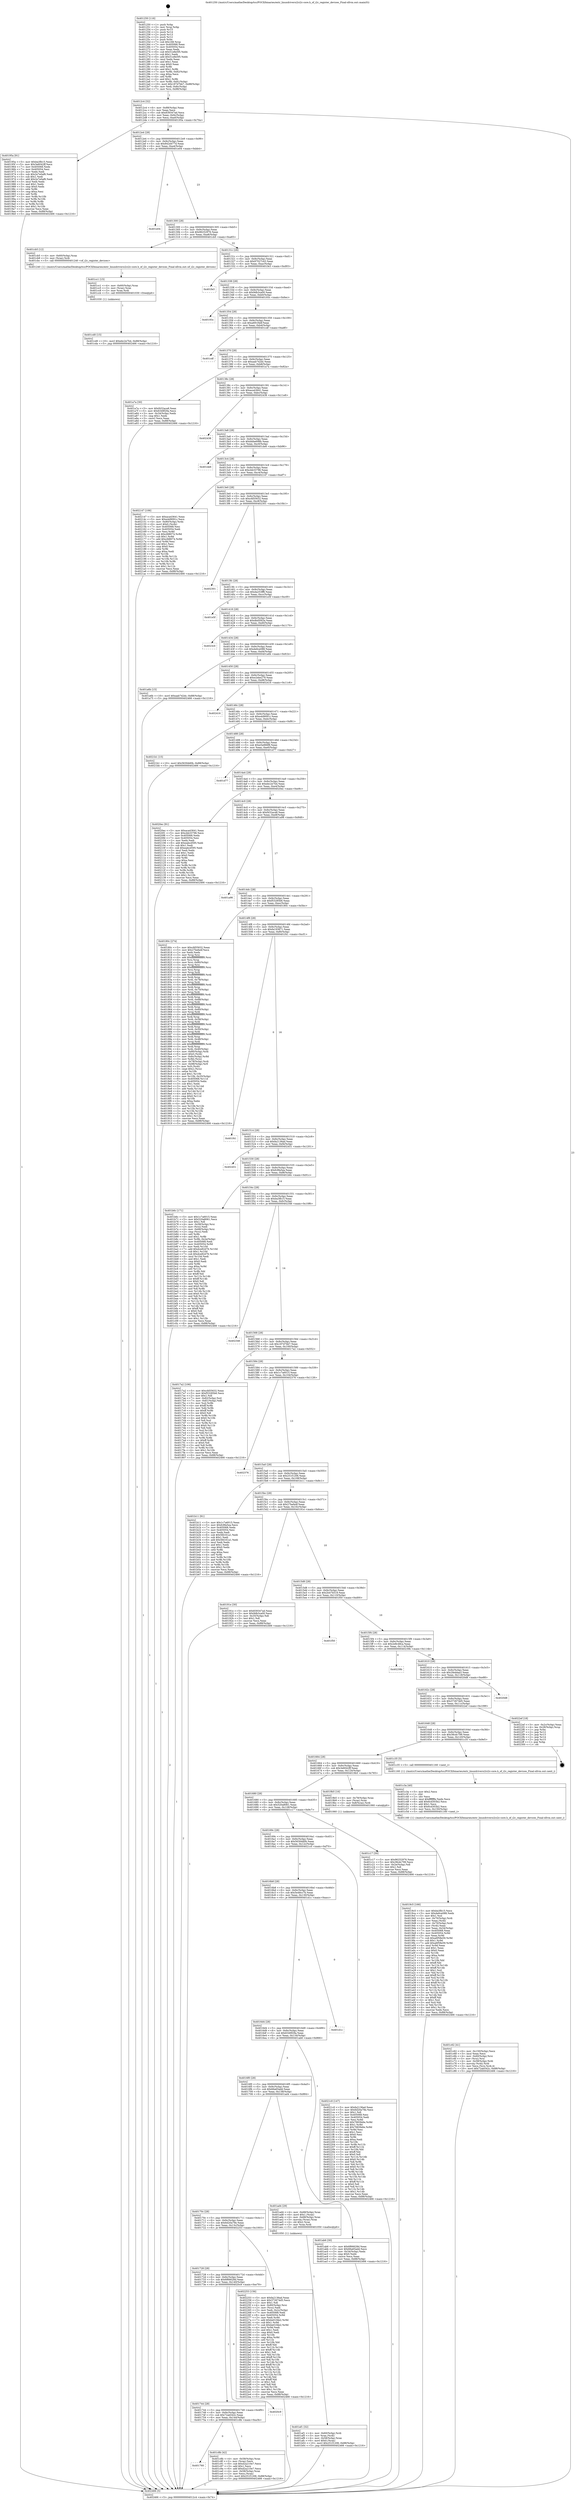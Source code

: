 digraph "0x401250" {
  label = "0x401250 (/mnt/c/Users/mathe/Desktop/tcc/POCII/binaries/extr_linuxdriversi2ci2c-core.h_of_i2c_register_devices_Final-ollvm.out::main(0))"
  labelloc = "t"
  node[shape=record]

  Entry [label="",width=0.3,height=0.3,shape=circle,fillcolor=black,style=filled]
  "0x4012c4" [label="{
     0x4012c4 [32]\l
     | [instrs]\l
     &nbsp;&nbsp;0x4012c4 \<+6\>: mov -0x88(%rbp),%eax\l
     &nbsp;&nbsp;0x4012ca \<+2\>: mov %eax,%ecx\l
     &nbsp;&nbsp;0x4012cc \<+6\>: sub $0x839347ad,%ecx\l
     &nbsp;&nbsp;0x4012d2 \<+6\>: mov %eax,-0x9c(%rbp)\l
     &nbsp;&nbsp;0x4012d8 \<+6\>: mov %ecx,-0xa0(%rbp)\l
     &nbsp;&nbsp;0x4012de \<+6\>: je 000000000040195a \<main+0x70a\>\l
  }"]
  "0x40195a" [label="{
     0x40195a [91]\l
     | [instrs]\l
     &nbsp;&nbsp;0x40195a \<+5\>: mov $0xba3fb15,%eax\l
     &nbsp;&nbsp;0x40195f \<+5\>: mov $0x3e6042ff,%ecx\l
     &nbsp;&nbsp;0x401964 \<+7\>: mov 0x405068,%edx\l
     &nbsp;&nbsp;0x40196b \<+7\>: mov 0x405054,%esi\l
     &nbsp;&nbsp;0x401972 \<+2\>: mov %edx,%edi\l
     &nbsp;&nbsp;0x401974 \<+6\>: sub $0x2e7e0af6,%edi\l
     &nbsp;&nbsp;0x40197a \<+3\>: sub $0x1,%edi\l
     &nbsp;&nbsp;0x40197d \<+6\>: add $0x2e7e0af6,%edi\l
     &nbsp;&nbsp;0x401983 \<+3\>: imul %edi,%edx\l
     &nbsp;&nbsp;0x401986 \<+3\>: and $0x1,%edx\l
     &nbsp;&nbsp;0x401989 \<+3\>: cmp $0x0,%edx\l
     &nbsp;&nbsp;0x40198c \<+4\>: sete %r8b\l
     &nbsp;&nbsp;0x401990 \<+3\>: cmp $0xa,%esi\l
     &nbsp;&nbsp;0x401993 \<+4\>: setl %r9b\l
     &nbsp;&nbsp;0x401997 \<+3\>: mov %r8b,%r10b\l
     &nbsp;&nbsp;0x40199a \<+3\>: and %r9b,%r10b\l
     &nbsp;&nbsp;0x40199d \<+3\>: xor %r9b,%r8b\l
     &nbsp;&nbsp;0x4019a0 \<+3\>: or %r8b,%r10b\l
     &nbsp;&nbsp;0x4019a3 \<+4\>: test $0x1,%r10b\l
     &nbsp;&nbsp;0x4019a7 \<+3\>: cmovne %ecx,%eax\l
     &nbsp;&nbsp;0x4019aa \<+6\>: mov %eax,-0x88(%rbp)\l
     &nbsp;&nbsp;0x4019b0 \<+5\>: jmp 0000000000402466 \<main+0x1216\>\l
  }"]
  "0x4012e4" [label="{
     0x4012e4 [28]\l
     | [instrs]\l
     &nbsp;&nbsp;0x4012e4 \<+5\>: jmp 00000000004012e9 \<main+0x99\>\l
     &nbsp;&nbsp;0x4012e9 \<+6\>: mov -0x9c(%rbp),%eax\l
     &nbsp;&nbsp;0x4012ef \<+5\>: sub $0x842d477d,%eax\l
     &nbsp;&nbsp;0x4012f4 \<+6\>: mov %eax,-0xa4(%rbp)\l
     &nbsp;&nbsp;0x4012fa \<+6\>: je 0000000000401e04 \<main+0xbb4\>\l
  }"]
  Exit [label="",width=0.3,height=0.3,shape=circle,fillcolor=black,style=filled,peripheries=2]
  "0x401e04" [label="{
     0x401e04\l
  }", style=dashed]
  "0x401300" [label="{
     0x401300 [28]\l
     | [instrs]\l
     &nbsp;&nbsp;0x401300 \<+5\>: jmp 0000000000401305 \<main+0xb5\>\l
     &nbsp;&nbsp;0x401305 \<+6\>: mov -0x9c(%rbp),%eax\l
     &nbsp;&nbsp;0x40130b \<+5\>: sub $0x96252976,%eax\l
     &nbsp;&nbsp;0x401310 \<+6\>: mov %eax,-0xa8(%rbp)\l
     &nbsp;&nbsp;0x401316 \<+6\>: je 0000000000401cb5 \<main+0xa65\>\l
  }"]
  "0x401cd0" [label="{
     0x401cd0 [15]\l
     | [instrs]\l
     &nbsp;&nbsp;0x401cd0 \<+10\>: movl $0xebc2e7b4,-0x88(%rbp)\l
     &nbsp;&nbsp;0x401cda \<+5\>: jmp 0000000000402466 \<main+0x1216\>\l
  }"]
  "0x401cb5" [label="{
     0x401cb5 [12]\l
     | [instrs]\l
     &nbsp;&nbsp;0x401cb5 \<+4\>: mov -0x60(%rbp),%rax\l
     &nbsp;&nbsp;0x401cb9 \<+3\>: mov (%rax),%rdi\l
     &nbsp;&nbsp;0x401cbc \<+5\>: call 0000000000401240 \<of_i2c_register_devices\>\l
     | [calls]\l
     &nbsp;&nbsp;0x401240 \{1\} (/mnt/c/Users/mathe/Desktop/tcc/POCII/binaries/extr_linuxdriversi2ci2c-core.h_of_i2c_register_devices_Final-ollvm.out::of_i2c_register_devices)\l
  }"]
  "0x40131c" [label="{
     0x40131c [28]\l
     | [instrs]\l
     &nbsp;&nbsp;0x40131c \<+5\>: jmp 0000000000401321 \<main+0xd1\>\l
     &nbsp;&nbsp;0x401321 \<+6\>: mov -0x9c(%rbp),%eax\l
     &nbsp;&nbsp;0x401327 \<+5\>: sub $0x97027c43,%eax\l
     &nbsp;&nbsp;0x40132c \<+6\>: mov %eax,-0xac(%rbp)\l
     &nbsp;&nbsp;0x401332 \<+6\>: je 0000000000401fe3 \<main+0xd93\>\l
  }"]
  "0x401cc1" [label="{
     0x401cc1 [15]\l
     | [instrs]\l
     &nbsp;&nbsp;0x401cc1 \<+4\>: mov -0x60(%rbp),%rax\l
     &nbsp;&nbsp;0x401cc5 \<+3\>: mov (%rax),%rax\l
     &nbsp;&nbsp;0x401cc8 \<+3\>: mov %rax,%rdi\l
     &nbsp;&nbsp;0x401ccb \<+5\>: call 0000000000401030 \<free@plt\>\l
     | [calls]\l
     &nbsp;&nbsp;0x401030 \{1\} (unknown)\l
  }"]
  "0x401fe3" [label="{
     0x401fe3\l
  }", style=dashed]
  "0x401338" [label="{
     0x401338 [28]\l
     | [instrs]\l
     &nbsp;&nbsp;0x401338 \<+5\>: jmp 000000000040133d \<main+0xed\>\l
     &nbsp;&nbsp;0x40133d \<+6\>: mov -0x9c(%rbp),%eax\l
     &nbsp;&nbsp;0x401343 \<+5\>: sub $0x9db3ca00,%eax\l
     &nbsp;&nbsp;0x401348 \<+6\>: mov %eax,-0xb0(%rbp)\l
     &nbsp;&nbsp;0x40134e \<+6\>: je 000000000040193c \<main+0x6ec\>\l
  }"]
  "0x401760" [label="{
     0x401760\l
  }", style=dashed]
  "0x40193c" [label="{
     0x40193c\l
  }", style=dashed]
  "0x401354" [label="{
     0x401354 [28]\l
     | [instrs]\l
     &nbsp;&nbsp;0x401354 \<+5\>: jmp 0000000000401359 \<main+0x109\>\l
     &nbsp;&nbsp;0x401359 \<+6\>: mov -0x9c(%rbp),%eax\l
     &nbsp;&nbsp;0x40135f \<+5\>: sub $0xa691f4df,%eax\l
     &nbsp;&nbsp;0x401364 \<+6\>: mov %eax,-0xb4(%rbp)\l
     &nbsp;&nbsp;0x40136a \<+6\>: je 0000000000401cdf \<main+0xa8f\>\l
  }"]
  "0x401c8b" [label="{
     0x401c8b [42]\l
     | [instrs]\l
     &nbsp;&nbsp;0x401c8b \<+4\>: mov -0x58(%rbp),%rax\l
     &nbsp;&nbsp;0x401c8f \<+2\>: mov (%rax),%ecx\l
     &nbsp;&nbsp;0x401c91 \<+6\>: sub $0xd2a210e7,%ecx\l
     &nbsp;&nbsp;0x401c97 \<+3\>: add $0x1,%ecx\l
     &nbsp;&nbsp;0x401c9a \<+6\>: add $0xd2a210e7,%ecx\l
     &nbsp;&nbsp;0x401ca0 \<+4\>: mov -0x58(%rbp),%rax\l
     &nbsp;&nbsp;0x401ca4 \<+2\>: mov %ecx,(%rax)\l
     &nbsp;&nbsp;0x401ca6 \<+10\>: movl $0x251f1206,-0x88(%rbp)\l
     &nbsp;&nbsp;0x401cb0 \<+5\>: jmp 0000000000402466 \<main+0x1216\>\l
  }"]
  "0x401cdf" [label="{
     0x401cdf\l
  }", style=dashed]
  "0x401370" [label="{
     0x401370 [28]\l
     | [instrs]\l
     &nbsp;&nbsp;0x401370 \<+5\>: jmp 0000000000401375 \<main+0x125\>\l
     &nbsp;&nbsp;0x401375 \<+6\>: mov -0x9c(%rbp),%eax\l
     &nbsp;&nbsp;0x40137b \<+5\>: sub $0xaab742dc,%eax\l
     &nbsp;&nbsp;0x401380 \<+6\>: mov %eax,-0xb8(%rbp)\l
     &nbsp;&nbsp;0x401386 \<+6\>: je 0000000000401a7a \<main+0x82a\>\l
  }"]
  "0x401744" [label="{
     0x401744 [28]\l
     | [instrs]\l
     &nbsp;&nbsp;0x401744 \<+5\>: jmp 0000000000401749 \<main+0x4f9\>\l
     &nbsp;&nbsp;0x401749 \<+6\>: mov -0x9c(%rbp),%eax\l
     &nbsp;&nbsp;0x40174f \<+5\>: sub $0x72ab542c,%eax\l
     &nbsp;&nbsp;0x401754 \<+6\>: mov %eax,-0x144(%rbp)\l
     &nbsp;&nbsp;0x40175a \<+6\>: je 0000000000401c8b \<main+0xa3b\>\l
  }"]
  "0x401a7a" [label="{
     0x401a7a [30]\l
     | [instrs]\l
     &nbsp;&nbsp;0x401a7a \<+5\>: mov $0xf432aca8,%eax\l
     &nbsp;&nbsp;0x401a7f \<+5\>: mov $0x6349f29a,%ecx\l
     &nbsp;&nbsp;0x401a84 \<+3\>: mov -0x34(%rbp),%edx\l
     &nbsp;&nbsp;0x401a87 \<+3\>: cmp $0x1,%edx\l
     &nbsp;&nbsp;0x401a8a \<+3\>: cmovl %ecx,%eax\l
     &nbsp;&nbsp;0x401a8d \<+6\>: mov %eax,-0x88(%rbp)\l
     &nbsp;&nbsp;0x401a93 \<+5\>: jmp 0000000000402466 \<main+0x1216\>\l
  }"]
  "0x40138c" [label="{
     0x40138c [28]\l
     | [instrs]\l
     &nbsp;&nbsp;0x40138c \<+5\>: jmp 0000000000401391 \<main+0x141\>\l
     &nbsp;&nbsp;0x401391 \<+6\>: mov -0x9c(%rbp),%eax\l
     &nbsp;&nbsp;0x401397 \<+5\>: sub $0xaca43641,%eax\l
     &nbsp;&nbsp;0x40139c \<+6\>: mov %eax,-0xbc(%rbp)\l
     &nbsp;&nbsp;0x4013a2 \<+6\>: je 0000000000402438 \<main+0x11e8\>\l
  }"]
  "0x4020c9" [label="{
     0x4020c9\l
  }", style=dashed]
  "0x402438" [label="{
     0x402438\l
  }", style=dashed]
  "0x4013a8" [label="{
     0x4013a8 [28]\l
     | [instrs]\l
     &nbsp;&nbsp;0x4013a8 \<+5\>: jmp 00000000004013ad \<main+0x15d\>\l
     &nbsp;&nbsp;0x4013ad \<+6\>: mov -0x9c(%rbp),%eax\l
     &nbsp;&nbsp;0x4013b3 \<+5\>: sub $0xbbbe698b,%eax\l
     &nbsp;&nbsp;0x4013b8 \<+6\>: mov %eax,-0xc0(%rbp)\l
     &nbsp;&nbsp;0x4013be \<+6\>: je 0000000000401de6 \<main+0xb96\>\l
  }"]
  "0x401728" [label="{
     0x401728 [28]\l
     | [instrs]\l
     &nbsp;&nbsp;0x401728 \<+5\>: jmp 000000000040172d \<main+0x4dd\>\l
     &nbsp;&nbsp;0x40172d \<+6\>: mov -0x9c(%rbp),%eax\l
     &nbsp;&nbsp;0x401733 \<+5\>: sub $0x6f66628d,%eax\l
     &nbsp;&nbsp;0x401738 \<+6\>: mov %eax,-0x140(%rbp)\l
     &nbsp;&nbsp;0x40173e \<+6\>: je 00000000004020c9 \<main+0xe79\>\l
  }"]
  "0x401de6" [label="{
     0x401de6\l
  }", style=dashed]
  "0x4013c4" [label="{
     0x4013c4 [28]\l
     | [instrs]\l
     &nbsp;&nbsp;0x4013c4 \<+5\>: jmp 00000000004013c9 \<main+0x179\>\l
     &nbsp;&nbsp;0x4013c9 \<+6\>: mov -0x9c(%rbp),%eax\l
     &nbsp;&nbsp;0x4013cf \<+5\>: sub $0xcbb33796,%eax\l
     &nbsp;&nbsp;0x4013d4 \<+6\>: mov %eax,-0xc4(%rbp)\l
     &nbsp;&nbsp;0x4013da \<+6\>: je 0000000000402147 \<main+0xef7\>\l
  }"]
  "0x402253" [label="{
     0x402253 [156]\l
     | [instrs]\l
     &nbsp;&nbsp;0x402253 \<+5\>: mov $0xfa2136ad,%eax\l
     &nbsp;&nbsp;0x402258 \<+5\>: mov $0x372674d5,%ecx\l
     &nbsp;&nbsp;0x40225d \<+2\>: mov $0x1,%dl\l
     &nbsp;&nbsp;0x40225f \<+4\>: mov -0x80(%rbp),%rsi\l
     &nbsp;&nbsp;0x402263 \<+2\>: mov (%rsi),%edi\l
     &nbsp;&nbsp;0x402265 \<+3\>: mov %edi,-0x2c(%rbp)\l
     &nbsp;&nbsp;0x402268 \<+7\>: mov 0x405068,%edi\l
     &nbsp;&nbsp;0x40226f \<+8\>: mov 0x405054,%r8d\l
     &nbsp;&nbsp;0x402277 \<+3\>: mov %edi,%r9d\l
     &nbsp;&nbsp;0x40227a \<+7\>: add $0xbe01fde2,%r9d\l
     &nbsp;&nbsp;0x402281 \<+4\>: sub $0x1,%r9d\l
     &nbsp;&nbsp;0x402285 \<+7\>: sub $0xbe01fde2,%r9d\l
     &nbsp;&nbsp;0x40228c \<+4\>: imul %r9d,%edi\l
     &nbsp;&nbsp;0x402290 \<+3\>: and $0x1,%edi\l
     &nbsp;&nbsp;0x402293 \<+3\>: cmp $0x0,%edi\l
     &nbsp;&nbsp;0x402296 \<+4\>: sete %r10b\l
     &nbsp;&nbsp;0x40229a \<+4\>: cmp $0xa,%r8d\l
     &nbsp;&nbsp;0x40229e \<+4\>: setl %r11b\l
     &nbsp;&nbsp;0x4022a2 \<+3\>: mov %r10b,%bl\l
     &nbsp;&nbsp;0x4022a5 \<+3\>: xor $0xff,%bl\l
     &nbsp;&nbsp;0x4022a8 \<+3\>: mov %r11b,%r14b\l
     &nbsp;&nbsp;0x4022ab \<+4\>: xor $0xff,%r14b\l
     &nbsp;&nbsp;0x4022af \<+3\>: xor $0x1,%dl\l
     &nbsp;&nbsp;0x4022b2 \<+3\>: mov %bl,%r15b\l
     &nbsp;&nbsp;0x4022b5 \<+4\>: and $0xff,%r15b\l
     &nbsp;&nbsp;0x4022b9 \<+3\>: and %dl,%r10b\l
     &nbsp;&nbsp;0x4022bc \<+3\>: mov %r14b,%r12b\l
     &nbsp;&nbsp;0x4022bf \<+4\>: and $0xff,%r12b\l
     &nbsp;&nbsp;0x4022c3 \<+3\>: and %dl,%r11b\l
     &nbsp;&nbsp;0x4022c6 \<+3\>: or %r10b,%r15b\l
     &nbsp;&nbsp;0x4022c9 \<+3\>: or %r11b,%r12b\l
     &nbsp;&nbsp;0x4022cc \<+3\>: xor %r12b,%r15b\l
     &nbsp;&nbsp;0x4022cf \<+3\>: or %r14b,%bl\l
     &nbsp;&nbsp;0x4022d2 \<+3\>: xor $0xff,%bl\l
     &nbsp;&nbsp;0x4022d5 \<+3\>: or $0x1,%dl\l
     &nbsp;&nbsp;0x4022d8 \<+2\>: and %dl,%bl\l
     &nbsp;&nbsp;0x4022da \<+3\>: or %bl,%r15b\l
     &nbsp;&nbsp;0x4022dd \<+4\>: test $0x1,%r15b\l
     &nbsp;&nbsp;0x4022e1 \<+3\>: cmovne %ecx,%eax\l
     &nbsp;&nbsp;0x4022e4 \<+6\>: mov %eax,-0x88(%rbp)\l
     &nbsp;&nbsp;0x4022ea \<+5\>: jmp 0000000000402466 \<main+0x1216\>\l
  }"]
  "0x402147" [label="{
     0x402147 [106]\l
     | [instrs]\l
     &nbsp;&nbsp;0x402147 \<+5\>: mov $0xaca43641,%eax\l
     &nbsp;&nbsp;0x40214c \<+5\>: mov $0xe4d9091c,%ecx\l
     &nbsp;&nbsp;0x402151 \<+4\>: mov -0x80(%rbp),%rdx\l
     &nbsp;&nbsp;0x402155 \<+6\>: movl $0x0,(%rdx)\l
     &nbsp;&nbsp;0x40215b \<+7\>: mov 0x405068,%esi\l
     &nbsp;&nbsp;0x402162 \<+7\>: mov 0x405054,%edi\l
     &nbsp;&nbsp;0x402169 \<+3\>: mov %esi,%r8d\l
     &nbsp;&nbsp;0x40216c \<+7\>: sub $0xcfd8074,%r8d\l
     &nbsp;&nbsp;0x402173 \<+4\>: sub $0x1,%r8d\l
     &nbsp;&nbsp;0x402177 \<+7\>: add $0xcfd8074,%r8d\l
     &nbsp;&nbsp;0x40217e \<+4\>: imul %r8d,%esi\l
     &nbsp;&nbsp;0x402182 \<+3\>: and $0x1,%esi\l
     &nbsp;&nbsp;0x402185 \<+3\>: cmp $0x0,%esi\l
     &nbsp;&nbsp;0x402188 \<+4\>: sete %r9b\l
     &nbsp;&nbsp;0x40218c \<+3\>: cmp $0xa,%edi\l
     &nbsp;&nbsp;0x40218f \<+4\>: setl %r10b\l
     &nbsp;&nbsp;0x402193 \<+3\>: mov %r9b,%r11b\l
     &nbsp;&nbsp;0x402196 \<+3\>: and %r10b,%r11b\l
     &nbsp;&nbsp;0x402199 \<+3\>: xor %r10b,%r9b\l
     &nbsp;&nbsp;0x40219c \<+3\>: or %r9b,%r11b\l
     &nbsp;&nbsp;0x40219f \<+4\>: test $0x1,%r11b\l
     &nbsp;&nbsp;0x4021a3 \<+3\>: cmovne %ecx,%eax\l
     &nbsp;&nbsp;0x4021a6 \<+6\>: mov %eax,-0x88(%rbp)\l
     &nbsp;&nbsp;0x4021ac \<+5\>: jmp 0000000000402466 \<main+0x1216\>\l
  }"]
  "0x4013e0" [label="{
     0x4013e0 [28]\l
     | [instrs]\l
     &nbsp;&nbsp;0x4013e0 \<+5\>: jmp 00000000004013e5 \<main+0x195\>\l
     &nbsp;&nbsp;0x4013e5 \<+6\>: mov -0x9c(%rbp),%eax\l
     &nbsp;&nbsp;0x4013eb \<+5\>: sub $0xcfd55632,%eax\l
     &nbsp;&nbsp;0x4013f0 \<+6\>: mov %eax,-0xc8(%rbp)\l
     &nbsp;&nbsp;0x4013f6 \<+6\>: je 0000000000402301 \<main+0x10b1\>\l
  }"]
  "0x401c62" [label="{
     0x401c62 [41]\l
     | [instrs]\l
     &nbsp;&nbsp;0x401c62 \<+6\>: mov -0x150(%rbp),%ecx\l
     &nbsp;&nbsp;0x401c68 \<+3\>: imul %eax,%ecx\l
     &nbsp;&nbsp;0x401c6b \<+4\>: mov -0x60(%rbp),%rsi\l
     &nbsp;&nbsp;0x401c6f \<+3\>: mov (%rsi),%rsi\l
     &nbsp;&nbsp;0x401c72 \<+4\>: mov -0x58(%rbp),%rdi\l
     &nbsp;&nbsp;0x401c76 \<+3\>: movslq (%rdi),%rdi\l
     &nbsp;&nbsp;0x401c79 \<+3\>: mov %ecx,(%rsi,%rdi,4)\l
     &nbsp;&nbsp;0x401c7c \<+10\>: movl $0x72ab542c,-0x88(%rbp)\l
     &nbsp;&nbsp;0x401c86 \<+5\>: jmp 0000000000402466 \<main+0x1216\>\l
  }"]
  "0x402301" [label="{
     0x402301\l
  }", style=dashed]
  "0x4013fc" [label="{
     0x4013fc [28]\l
     | [instrs]\l
     &nbsp;&nbsp;0x4013fc \<+5\>: jmp 0000000000401401 \<main+0x1b1\>\l
     &nbsp;&nbsp;0x401401 \<+6\>: mov -0x9c(%rbp),%eax\l
     &nbsp;&nbsp;0x401407 \<+5\>: sub $0xda253ff6,%eax\l
     &nbsp;&nbsp;0x40140c \<+6\>: mov %eax,-0xcc(%rbp)\l
     &nbsp;&nbsp;0x401412 \<+6\>: je 0000000000401e5f \<main+0xc0f\>\l
  }"]
  "0x401c3a" [label="{
     0x401c3a [40]\l
     | [instrs]\l
     &nbsp;&nbsp;0x401c3a \<+5\>: mov $0x2,%ecx\l
     &nbsp;&nbsp;0x401c3f \<+1\>: cltd\l
     &nbsp;&nbsp;0x401c40 \<+2\>: idiv %ecx\l
     &nbsp;&nbsp;0x401c42 \<+6\>: imul $0xfffffffe,%edx,%ecx\l
     &nbsp;&nbsp;0x401c48 \<+6\>: add $0x6cd303b2,%ecx\l
     &nbsp;&nbsp;0x401c4e \<+3\>: add $0x1,%ecx\l
     &nbsp;&nbsp;0x401c51 \<+6\>: sub $0x6cd303b2,%ecx\l
     &nbsp;&nbsp;0x401c57 \<+6\>: mov %ecx,-0x150(%rbp)\l
     &nbsp;&nbsp;0x401c5d \<+5\>: call 0000000000401160 \<next_i\>\l
     | [calls]\l
     &nbsp;&nbsp;0x401160 \{1\} (/mnt/c/Users/mathe/Desktop/tcc/POCII/binaries/extr_linuxdriversi2ci2c-core.h_of_i2c_register_devices_Final-ollvm.out::next_i)\l
  }"]
  "0x401e5f" [label="{
     0x401e5f\l
  }", style=dashed]
  "0x401418" [label="{
     0x401418 [28]\l
     | [instrs]\l
     &nbsp;&nbsp;0x401418 \<+5\>: jmp 000000000040141d \<main+0x1cd\>\l
     &nbsp;&nbsp;0x40141d \<+6\>: mov -0x9c(%rbp),%eax\l
     &nbsp;&nbsp;0x401423 \<+5\>: sub $0xdbd5f43a,%eax\l
     &nbsp;&nbsp;0x401428 \<+6\>: mov %eax,-0xd0(%rbp)\l
     &nbsp;&nbsp;0x40142e \<+6\>: je 00000000004023c0 \<main+0x1170\>\l
  }"]
  "0x401af1" [label="{
     0x401af1 [32]\l
     | [instrs]\l
     &nbsp;&nbsp;0x401af1 \<+4\>: mov -0x60(%rbp),%rdi\l
     &nbsp;&nbsp;0x401af5 \<+3\>: mov %rax,(%rdi)\l
     &nbsp;&nbsp;0x401af8 \<+4\>: mov -0x58(%rbp),%rax\l
     &nbsp;&nbsp;0x401afc \<+6\>: movl $0x0,(%rax)\l
     &nbsp;&nbsp;0x401b02 \<+10\>: movl $0x251f1206,-0x88(%rbp)\l
     &nbsp;&nbsp;0x401b0c \<+5\>: jmp 0000000000402466 \<main+0x1216\>\l
  }"]
  "0x4023c0" [label="{
     0x4023c0\l
  }", style=dashed]
  "0x401434" [label="{
     0x401434 [28]\l
     | [instrs]\l
     &nbsp;&nbsp;0x401434 \<+5\>: jmp 0000000000401439 \<main+0x1e9\>\l
     &nbsp;&nbsp;0x401439 \<+6\>: mov -0x9c(%rbp),%eax\l
     &nbsp;&nbsp;0x40143f \<+5\>: sub $0xde6ce088,%eax\l
     &nbsp;&nbsp;0x401444 \<+6\>: mov %eax,-0xd4(%rbp)\l
     &nbsp;&nbsp;0x40144a \<+6\>: je 0000000000401a6b \<main+0x81b\>\l
  }"]
  "0x40170c" [label="{
     0x40170c [28]\l
     | [instrs]\l
     &nbsp;&nbsp;0x40170c \<+5\>: jmp 0000000000401711 \<main+0x4c1\>\l
     &nbsp;&nbsp;0x401711 \<+6\>: mov -0x9c(%rbp),%eax\l
     &nbsp;&nbsp;0x401717 \<+5\>: sub $0x6d20a79e,%eax\l
     &nbsp;&nbsp;0x40171c \<+6\>: mov %eax,-0x13c(%rbp)\l
     &nbsp;&nbsp;0x401722 \<+6\>: je 0000000000402253 \<main+0x1003\>\l
  }"]
  "0x401a6b" [label="{
     0x401a6b [15]\l
     | [instrs]\l
     &nbsp;&nbsp;0x401a6b \<+10\>: movl $0xaab742dc,-0x88(%rbp)\l
     &nbsp;&nbsp;0x401a75 \<+5\>: jmp 0000000000402466 \<main+0x1216\>\l
  }"]
  "0x401450" [label="{
     0x401450 [28]\l
     | [instrs]\l
     &nbsp;&nbsp;0x401450 \<+5\>: jmp 0000000000401455 \<main+0x205\>\l
     &nbsp;&nbsp;0x401455 \<+6\>: mov -0x9c(%rbp),%eax\l
     &nbsp;&nbsp;0x40145b \<+5\>: sub $0xe2ebe279,%eax\l
     &nbsp;&nbsp;0x401460 \<+6\>: mov %eax,-0xd8(%rbp)\l
     &nbsp;&nbsp;0x401466 \<+6\>: je 0000000000402416 \<main+0x11c6\>\l
  }"]
  "0x401ad4" [label="{
     0x401ad4 [29]\l
     | [instrs]\l
     &nbsp;&nbsp;0x401ad4 \<+4\>: mov -0x68(%rbp),%rax\l
     &nbsp;&nbsp;0x401ad8 \<+6\>: movl $0x1,(%rax)\l
     &nbsp;&nbsp;0x401ade \<+4\>: mov -0x68(%rbp),%rax\l
     &nbsp;&nbsp;0x401ae2 \<+3\>: movslq (%rax),%rax\l
     &nbsp;&nbsp;0x401ae5 \<+4\>: shl $0x2,%rax\l
     &nbsp;&nbsp;0x401ae9 \<+3\>: mov %rax,%rdi\l
     &nbsp;&nbsp;0x401aec \<+5\>: call 0000000000401050 \<malloc@plt\>\l
     | [calls]\l
     &nbsp;&nbsp;0x401050 \{1\} (unknown)\l
  }"]
  "0x402416" [label="{
     0x402416\l
  }", style=dashed]
  "0x40146c" [label="{
     0x40146c [28]\l
     | [instrs]\l
     &nbsp;&nbsp;0x40146c \<+5\>: jmp 0000000000401471 \<main+0x221\>\l
     &nbsp;&nbsp;0x401471 \<+6\>: mov -0x9c(%rbp),%eax\l
     &nbsp;&nbsp;0x401477 \<+5\>: sub $0xe4d9091c,%eax\l
     &nbsp;&nbsp;0x40147c \<+6\>: mov %eax,-0xdc(%rbp)\l
     &nbsp;&nbsp;0x401482 \<+6\>: je 00000000004021b1 \<main+0xf61\>\l
  }"]
  "0x4016f0" [label="{
     0x4016f0 [28]\l
     | [instrs]\l
     &nbsp;&nbsp;0x4016f0 \<+5\>: jmp 00000000004016f5 \<main+0x4a5\>\l
     &nbsp;&nbsp;0x4016f5 \<+6\>: mov -0x9c(%rbp),%eax\l
     &nbsp;&nbsp;0x4016fb \<+5\>: sub $0x66a65add,%eax\l
     &nbsp;&nbsp;0x401700 \<+6\>: mov %eax,-0x138(%rbp)\l
     &nbsp;&nbsp;0x401706 \<+6\>: je 0000000000401ad4 \<main+0x884\>\l
  }"]
  "0x4021b1" [label="{
     0x4021b1 [15]\l
     | [instrs]\l
     &nbsp;&nbsp;0x4021b1 \<+10\>: movl $0x5630dd0b,-0x88(%rbp)\l
     &nbsp;&nbsp;0x4021bb \<+5\>: jmp 0000000000402466 \<main+0x1216\>\l
  }"]
  "0x401488" [label="{
     0x401488 [28]\l
     | [instrs]\l
     &nbsp;&nbsp;0x401488 \<+5\>: jmp 000000000040148d \<main+0x23d\>\l
     &nbsp;&nbsp;0x40148d \<+6\>: mov -0x9c(%rbp),%eax\l
     &nbsp;&nbsp;0x401493 \<+5\>: sub $0xe5a966f8,%eax\l
     &nbsp;&nbsp;0x401498 \<+6\>: mov %eax,-0xe0(%rbp)\l
     &nbsp;&nbsp;0x40149e \<+6\>: je 0000000000401d77 \<main+0xb27\>\l
  }"]
  "0x401ab6" [label="{
     0x401ab6 [30]\l
     | [instrs]\l
     &nbsp;&nbsp;0x401ab6 \<+5\>: mov $0x6f66628d,%eax\l
     &nbsp;&nbsp;0x401abb \<+5\>: mov $0x66a65add,%ecx\l
     &nbsp;&nbsp;0x401ac0 \<+3\>: mov -0x34(%rbp),%edx\l
     &nbsp;&nbsp;0x401ac3 \<+3\>: cmp $0x0,%edx\l
     &nbsp;&nbsp;0x401ac6 \<+3\>: cmove %ecx,%eax\l
     &nbsp;&nbsp;0x401ac9 \<+6\>: mov %eax,-0x88(%rbp)\l
     &nbsp;&nbsp;0x401acf \<+5\>: jmp 0000000000402466 \<main+0x1216\>\l
  }"]
  "0x401d77" [label="{
     0x401d77\l
  }", style=dashed]
  "0x4014a4" [label="{
     0x4014a4 [28]\l
     | [instrs]\l
     &nbsp;&nbsp;0x4014a4 \<+5\>: jmp 00000000004014a9 \<main+0x259\>\l
     &nbsp;&nbsp;0x4014a9 \<+6\>: mov -0x9c(%rbp),%eax\l
     &nbsp;&nbsp;0x4014af \<+5\>: sub $0xebc2e7b4,%eax\l
     &nbsp;&nbsp;0x4014b4 \<+6\>: mov %eax,-0xe4(%rbp)\l
     &nbsp;&nbsp;0x4014ba \<+6\>: je 00000000004020ec \<main+0xe9c\>\l
  }"]
  "0x4016d4" [label="{
     0x4016d4 [28]\l
     | [instrs]\l
     &nbsp;&nbsp;0x4016d4 \<+5\>: jmp 00000000004016d9 \<main+0x489\>\l
     &nbsp;&nbsp;0x4016d9 \<+6\>: mov -0x9c(%rbp),%eax\l
     &nbsp;&nbsp;0x4016df \<+5\>: sub $0x6349f29a,%eax\l
     &nbsp;&nbsp;0x4016e4 \<+6\>: mov %eax,-0x134(%rbp)\l
     &nbsp;&nbsp;0x4016ea \<+6\>: je 0000000000401ab6 \<main+0x866\>\l
  }"]
  "0x4020ec" [label="{
     0x4020ec [91]\l
     | [instrs]\l
     &nbsp;&nbsp;0x4020ec \<+5\>: mov $0xaca43641,%eax\l
     &nbsp;&nbsp;0x4020f1 \<+5\>: mov $0xcbb33796,%ecx\l
     &nbsp;&nbsp;0x4020f6 \<+7\>: mov 0x405068,%edx\l
     &nbsp;&nbsp;0x4020fd \<+7\>: mov 0x405054,%esi\l
     &nbsp;&nbsp;0x402104 \<+2\>: mov %edx,%edi\l
     &nbsp;&nbsp;0x402106 \<+6\>: add $0xeabcd595,%edi\l
     &nbsp;&nbsp;0x40210c \<+3\>: sub $0x1,%edi\l
     &nbsp;&nbsp;0x40210f \<+6\>: sub $0xeabcd595,%edi\l
     &nbsp;&nbsp;0x402115 \<+3\>: imul %edi,%edx\l
     &nbsp;&nbsp;0x402118 \<+3\>: and $0x1,%edx\l
     &nbsp;&nbsp;0x40211b \<+3\>: cmp $0x0,%edx\l
     &nbsp;&nbsp;0x40211e \<+4\>: sete %r8b\l
     &nbsp;&nbsp;0x402122 \<+3\>: cmp $0xa,%esi\l
     &nbsp;&nbsp;0x402125 \<+4\>: setl %r9b\l
     &nbsp;&nbsp;0x402129 \<+3\>: mov %r8b,%r10b\l
     &nbsp;&nbsp;0x40212c \<+3\>: and %r9b,%r10b\l
     &nbsp;&nbsp;0x40212f \<+3\>: xor %r9b,%r8b\l
     &nbsp;&nbsp;0x402132 \<+3\>: or %r8b,%r10b\l
     &nbsp;&nbsp;0x402135 \<+4\>: test $0x1,%r10b\l
     &nbsp;&nbsp;0x402139 \<+3\>: cmovne %ecx,%eax\l
     &nbsp;&nbsp;0x40213c \<+6\>: mov %eax,-0x88(%rbp)\l
     &nbsp;&nbsp;0x402142 \<+5\>: jmp 0000000000402466 \<main+0x1216\>\l
  }"]
  "0x4014c0" [label="{
     0x4014c0 [28]\l
     | [instrs]\l
     &nbsp;&nbsp;0x4014c0 \<+5\>: jmp 00000000004014c5 \<main+0x275\>\l
     &nbsp;&nbsp;0x4014c5 \<+6\>: mov -0x9c(%rbp),%eax\l
     &nbsp;&nbsp;0x4014cb \<+5\>: sub $0xf432aca8,%eax\l
     &nbsp;&nbsp;0x4014d0 \<+6\>: mov %eax,-0xe8(%rbp)\l
     &nbsp;&nbsp;0x4014d6 \<+6\>: je 0000000000401a98 \<main+0x848\>\l
  }"]
  "0x401d1c" [label="{
     0x401d1c\l
  }", style=dashed]
  "0x401a98" [label="{
     0x401a98\l
  }", style=dashed]
  "0x4014dc" [label="{
     0x4014dc [28]\l
     | [instrs]\l
     &nbsp;&nbsp;0x4014dc \<+5\>: jmp 00000000004014e1 \<main+0x291\>\l
     &nbsp;&nbsp;0x4014e1 \<+6\>: mov -0x9c(%rbp),%eax\l
     &nbsp;&nbsp;0x4014e7 \<+5\>: sub $0xf53285b6,%eax\l
     &nbsp;&nbsp;0x4014ec \<+6\>: mov %eax,-0xec(%rbp)\l
     &nbsp;&nbsp;0x4014f2 \<+6\>: je 000000000040180c \<main+0x5bc\>\l
  }"]
  "0x4016b8" [label="{
     0x4016b8 [28]\l
     | [instrs]\l
     &nbsp;&nbsp;0x4016b8 \<+5\>: jmp 00000000004016bd \<main+0x46d\>\l
     &nbsp;&nbsp;0x4016bd \<+6\>: mov -0x9c(%rbp),%eax\l
     &nbsp;&nbsp;0x4016c3 \<+5\>: sub $0x5e48cc7b,%eax\l
     &nbsp;&nbsp;0x4016c8 \<+6\>: mov %eax,-0x130(%rbp)\l
     &nbsp;&nbsp;0x4016ce \<+6\>: je 0000000000401d1c \<main+0xacc\>\l
  }"]
  "0x40180c" [label="{
     0x40180c [274]\l
     | [instrs]\l
     &nbsp;&nbsp;0x40180c \<+5\>: mov $0xcfd55632,%eax\l
     &nbsp;&nbsp;0x401811 \<+5\>: mov $0x27befa4f,%ecx\l
     &nbsp;&nbsp;0x401816 \<+2\>: xor %edx,%edx\l
     &nbsp;&nbsp;0x401818 \<+3\>: mov %rsp,%rsi\l
     &nbsp;&nbsp;0x40181b \<+4\>: add $0xfffffffffffffff0,%rsi\l
     &nbsp;&nbsp;0x40181f \<+3\>: mov %rsi,%rsp\l
     &nbsp;&nbsp;0x401822 \<+4\>: mov %rsi,-0x80(%rbp)\l
     &nbsp;&nbsp;0x401826 \<+3\>: mov %rsp,%rsi\l
     &nbsp;&nbsp;0x401829 \<+4\>: add $0xfffffffffffffff0,%rsi\l
     &nbsp;&nbsp;0x40182d \<+3\>: mov %rsi,%rsp\l
     &nbsp;&nbsp;0x401830 \<+3\>: mov %rsp,%rdi\l
     &nbsp;&nbsp;0x401833 \<+4\>: add $0xfffffffffffffff0,%rdi\l
     &nbsp;&nbsp;0x401837 \<+3\>: mov %rdi,%rsp\l
     &nbsp;&nbsp;0x40183a \<+4\>: mov %rdi,-0x78(%rbp)\l
     &nbsp;&nbsp;0x40183e \<+3\>: mov %rsp,%rdi\l
     &nbsp;&nbsp;0x401841 \<+4\>: add $0xfffffffffffffff0,%rdi\l
     &nbsp;&nbsp;0x401845 \<+3\>: mov %rdi,%rsp\l
     &nbsp;&nbsp;0x401848 \<+4\>: mov %rdi,-0x70(%rbp)\l
     &nbsp;&nbsp;0x40184c \<+3\>: mov %rsp,%rdi\l
     &nbsp;&nbsp;0x40184f \<+4\>: add $0xfffffffffffffff0,%rdi\l
     &nbsp;&nbsp;0x401853 \<+3\>: mov %rdi,%rsp\l
     &nbsp;&nbsp;0x401856 \<+4\>: mov %rdi,-0x68(%rbp)\l
     &nbsp;&nbsp;0x40185a \<+3\>: mov %rsp,%rdi\l
     &nbsp;&nbsp;0x40185d \<+4\>: add $0xfffffffffffffff0,%rdi\l
     &nbsp;&nbsp;0x401861 \<+3\>: mov %rdi,%rsp\l
     &nbsp;&nbsp;0x401864 \<+4\>: mov %rdi,-0x60(%rbp)\l
     &nbsp;&nbsp;0x401868 \<+3\>: mov %rsp,%rdi\l
     &nbsp;&nbsp;0x40186b \<+4\>: add $0xfffffffffffffff0,%rdi\l
     &nbsp;&nbsp;0x40186f \<+3\>: mov %rdi,%rsp\l
     &nbsp;&nbsp;0x401872 \<+4\>: mov %rdi,-0x58(%rbp)\l
     &nbsp;&nbsp;0x401876 \<+3\>: mov %rsp,%rdi\l
     &nbsp;&nbsp;0x401879 \<+4\>: add $0xfffffffffffffff0,%rdi\l
     &nbsp;&nbsp;0x40187d \<+3\>: mov %rdi,%rsp\l
     &nbsp;&nbsp;0x401880 \<+4\>: mov %rdi,-0x50(%rbp)\l
     &nbsp;&nbsp;0x401884 \<+3\>: mov %rsp,%rdi\l
     &nbsp;&nbsp;0x401887 \<+4\>: add $0xfffffffffffffff0,%rdi\l
     &nbsp;&nbsp;0x40188b \<+3\>: mov %rdi,%rsp\l
     &nbsp;&nbsp;0x40188e \<+4\>: mov %rdi,-0x48(%rbp)\l
     &nbsp;&nbsp;0x401892 \<+3\>: mov %rsp,%rdi\l
     &nbsp;&nbsp;0x401895 \<+4\>: add $0xfffffffffffffff0,%rdi\l
     &nbsp;&nbsp;0x401899 \<+3\>: mov %rdi,%rsp\l
     &nbsp;&nbsp;0x40189c \<+4\>: mov %rdi,-0x40(%rbp)\l
     &nbsp;&nbsp;0x4018a0 \<+4\>: mov -0x80(%rbp),%rdi\l
     &nbsp;&nbsp;0x4018a4 \<+6\>: movl $0x0,(%rdi)\l
     &nbsp;&nbsp;0x4018aa \<+7\>: mov -0x8c(%rbp),%r8d\l
     &nbsp;&nbsp;0x4018b1 \<+3\>: mov %r8d,(%rsi)\l
     &nbsp;&nbsp;0x4018b4 \<+4\>: mov -0x78(%rbp),%rdi\l
     &nbsp;&nbsp;0x4018b8 \<+7\>: mov -0x98(%rbp),%r9\l
     &nbsp;&nbsp;0x4018bf \<+3\>: mov %r9,(%rdi)\l
     &nbsp;&nbsp;0x4018c2 \<+3\>: cmpl $0x2,(%rsi)\l
     &nbsp;&nbsp;0x4018c5 \<+4\>: setne %r10b\l
     &nbsp;&nbsp;0x4018c9 \<+4\>: and $0x1,%r10b\l
     &nbsp;&nbsp;0x4018cd \<+4\>: mov %r10b,-0x35(%rbp)\l
     &nbsp;&nbsp;0x4018d1 \<+8\>: mov 0x405068,%r11d\l
     &nbsp;&nbsp;0x4018d9 \<+7\>: mov 0x405054,%ebx\l
     &nbsp;&nbsp;0x4018e0 \<+3\>: sub $0x1,%edx\l
     &nbsp;&nbsp;0x4018e3 \<+3\>: mov %r11d,%r14d\l
     &nbsp;&nbsp;0x4018e6 \<+3\>: add %edx,%r14d\l
     &nbsp;&nbsp;0x4018e9 \<+4\>: imul %r14d,%r11d\l
     &nbsp;&nbsp;0x4018ed \<+4\>: and $0x1,%r11d\l
     &nbsp;&nbsp;0x4018f1 \<+4\>: cmp $0x0,%r11d\l
     &nbsp;&nbsp;0x4018f5 \<+4\>: sete %r10b\l
     &nbsp;&nbsp;0x4018f9 \<+3\>: cmp $0xa,%ebx\l
     &nbsp;&nbsp;0x4018fc \<+4\>: setl %r15b\l
     &nbsp;&nbsp;0x401900 \<+3\>: mov %r10b,%r12b\l
     &nbsp;&nbsp;0x401903 \<+3\>: and %r15b,%r12b\l
     &nbsp;&nbsp;0x401906 \<+3\>: xor %r15b,%r10b\l
     &nbsp;&nbsp;0x401909 \<+3\>: or %r10b,%r12b\l
     &nbsp;&nbsp;0x40190c \<+4\>: test $0x1,%r12b\l
     &nbsp;&nbsp;0x401910 \<+3\>: cmovne %ecx,%eax\l
     &nbsp;&nbsp;0x401913 \<+6\>: mov %eax,-0x88(%rbp)\l
     &nbsp;&nbsp;0x401919 \<+5\>: jmp 0000000000402466 \<main+0x1216\>\l
  }"]
  "0x4014f8" [label="{
     0x4014f8 [28]\l
     | [instrs]\l
     &nbsp;&nbsp;0x4014f8 \<+5\>: jmp 00000000004014fd \<main+0x2ad\>\l
     &nbsp;&nbsp;0x4014fd \<+6\>: mov -0x9c(%rbp),%eax\l
     &nbsp;&nbsp;0x401503 \<+5\>: sub $0xfa193871,%eax\l
     &nbsp;&nbsp;0x401508 \<+6\>: mov %eax,-0xf0(%rbp)\l
     &nbsp;&nbsp;0x40150e \<+6\>: je 0000000000401f41 \<main+0xcf1\>\l
  }"]
  "0x4021c0" [label="{
     0x4021c0 [147]\l
     | [instrs]\l
     &nbsp;&nbsp;0x4021c0 \<+5\>: mov $0xfa2136ad,%eax\l
     &nbsp;&nbsp;0x4021c5 \<+5\>: mov $0x6d20a79e,%ecx\l
     &nbsp;&nbsp;0x4021ca \<+2\>: mov $0x1,%dl\l
     &nbsp;&nbsp;0x4021cc \<+7\>: mov 0x405068,%esi\l
     &nbsp;&nbsp;0x4021d3 \<+7\>: mov 0x405054,%edi\l
     &nbsp;&nbsp;0x4021da \<+3\>: mov %esi,%r8d\l
     &nbsp;&nbsp;0x4021dd \<+7\>: add $0x7683fe6e,%r8d\l
     &nbsp;&nbsp;0x4021e4 \<+4\>: sub $0x1,%r8d\l
     &nbsp;&nbsp;0x4021e8 \<+7\>: sub $0x7683fe6e,%r8d\l
     &nbsp;&nbsp;0x4021ef \<+4\>: imul %r8d,%esi\l
     &nbsp;&nbsp;0x4021f3 \<+3\>: and $0x1,%esi\l
     &nbsp;&nbsp;0x4021f6 \<+3\>: cmp $0x0,%esi\l
     &nbsp;&nbsp;0x4021f9 \<+4\>: sete %r9b\l
     &nbsp;&nbsp;0x4021fd \<+3\>: cmp $0xa,%edi\l
     &nbsp;&nbsp;0x402200 \<+4\>: setl %r10b\l
     &nbsp;&nbsp;0x402204 \<+3\>: mov %r9b,%r11b\l
     &nbsp;&nbsp;0x402207 \<+4\>: xor $0xff,%r11b\l
     &nbsp;&nbsp;0x40220b \<+3\>: mov %r10b,%bl\l
     &nbsp;&nbsp;0x40220e \<+3\>: xor $0xff,%bl\l
     &nbsp;&nbsp;0x402211 \<+3\>: xor $0x0,%dl\l
     &nbsp;&nbsp;0x402214 \<+3\>: mov %r11b,%r14b\l
     &nbsp;&nbsp;0x402217 \<+4\>: and $0x0,%r14b\l
     &nbsp;&nbsp;0x40221b \<+3\>: and %dl,%r9b\l
     &nbsp;&nbsp;0x40221e \<+3\>: mov %bl,%r15b\l
     &nbsp;&nbsp;0x402221 \<+4\>: and $0x0,%r15b\l
     &nbsp;&nbsp;0x402225 \<+3\>: and %dl,%r10b\l
     &nbsp;&nbsp;0x402228 \<+3\>: or %r9b,%r14b\l
     &nbsp;&nbsp;0x40222b \<+3\>: or %r10b,%r15b\l
     &nbsp;&nbsp;0x40222e \<+3\>: xor %r15b,%r14b\l
     &nbsp;&nbsp;0x402231 \<+3\>: or %bl,%r11b\l
     &nbsp;&nbsp;0x402234 \<+4\>: xor $0xff,%r11b\l
     &nbsp;&nbsp;0x402238 \<+3\>: or $0x0,%dl\l
     &nbsp;&nbsp;0x40223b \<+3\>: and %dl,%r11b\l
     &nbsp;&nbsp;0x40223e \<+3\>: or %r11b,%r14b\l
     &nbsp;&nbsp;0x402241 \<+4\>: test $0x1,%r14b\l
     &nbsp;&nbsp;0x402245 \<+3\>: cmovne %ecx,%eax\l
     &nbsp;&nbsp;0x402248 \<+6\>: mov %eax,-0x88(%rbp)\l
     &nbsp;&nbsp;0x40224e \<+5\>: jmp 0000000000402466 \<main+0x1216\>\l
  }"]
  "0x401f41" [label="{
     0x401f41\l
  }", style=dashed]
  "0x401514" [label="{
     0x401514 [28]\l
     | [instrs]\l
     &nbsp;&nbsp;0x401514 \<+5\>: jmp 0000000000401519 \<main+0x2c9\>\l
     &nbsp;&nbsp;0x401519 \<+6\>: mov -0x9c(%rbp),%eax\l
     &nbsp;&nbsp;0x40151f \<+5\>: sub $0xfa2136ad,%eax\l
     &nbsp;&nbsp;0x401524 \<+6\>: mov %eax,-0xf4(%rbp)\l
     &nbsp;&nbsp;0x40152a \<+6\>: je 0000000000402451 \<main+0x1201\>\l
  }"]
  "0x40169c" [label="{
     0x40169c [28]\l
     | [instrs]\l
     &nbsp;&nbsp;0x40169c \<+5\>: jmp 00000000004016a1 \<main+0x451\>\l
     &nbsp;&nbsp;0x4016a1 \<+6\>: mov -0x9c(%rbp),%eax\l
     &nbsp;&nbsp;0x4016a7 \<+5\>: sub $0x5630dd0b,%eax\l
     &nbsp;&nbsp;0x4016ac \<+6\>: mov %eax,-0x12c(%rbp)\l
     &nbsp;&nbsp;0x4016b2 \<+6\>: je 00000000004021c0 \<main+0xf70\>\l
  }"]
  "0x402451" [label="{
     0x402451\l
  }", style=dashed]
  "0x401530" [label="{
     0x401530 [28]\l
     | [instrs]\l
     &nbsp;&nbsp;0x401530 \<+5\>: jmp 0000000000401535 \<main+0x2e5\>\l
     &nbsp;&nbsp;0x401535 \<+6\>: mov -0x9c(%rbp),%eax\l
     &nbsp;&nbsp;0x40153b \<+5\>: sub $0xfc9fa5ea,%eax\l
     &nbsp;&nbsp;0x401540 \<+6\>: mov %eax,-0xf8(%rbp)\l
     &nbsp;&nbsp;0x401546 \<+6\>: je 0000000000401b6c \<main+0x91c\>\l
  }"]
  "0x401c17" [label="{
     0x401c17 [30]\l
     | [instrs]\l
     &nbsp;&nbsp;0x401c17 \<+5\>: mov $0x96252976,%eax\l
     &nbsp;&nbsp;0x401c1c \<+5\>: mov $0x38cdc799,%ecx\l
     &nbsp;&nbsp;0x401c21 \<+3\>: mov -0x2e(%rbp),%dl\l
     &nbsp;&nbsp;0x401c24 \<+3\>: test $0x1,%dl\l
     &nbsp;&nbsp;0x401c27 \<+3\>: cmovne %ecx,%eax\l
     &nbsp;&nbsp;0x401c2a \<+6\>: mov %eax,-0x88(%rbp)\l
     &nbsp;&nbsp;0x401c30 \<+5\>: jmp 0000000000402466 \<main+0x1216\>\l
  }"]
  "0x401b6c" [label="{
     0x401b6c [171]\l
     | [instrs]\l
     &nbsp;&nbsp;0x401b6c \<+5\>: mov $0x1c7a6015,%eax\l
     &nbsp;&nbsp;0x401b71 \<+5\>: mov $0x520a8061,%ecx\l
     &nbsp;&nbsp;0x401b76 \<+2\>: mov $0x1,%dl\l
     &nbsp;&nbsp;0x401b78 \<+4\>: mov -0x58(%rbp),%rsi\l
     &nbsp;&nbsp;0x401b7c \<+2\>: mov (%rsi),%edi\l
     &nbsp;&nbsp;0x401b7e \<+4\>: mov -0x68(%rbp),%rsi\l
     &nbsp;&nbsp;0x401b82 \<+2\>: cmp (%rsi),%edi\l
     &nbsp;&nbsp;0x401b84 \<+4\>: setl %r8b\l
     &nbsp;&nbsp;0x401b88 \<+4\>: and $0x1,%r8b\l
     &nbsp;&nbsp;0x401b8c \<+4\>: mov %r8b,-0x2e(%rbp)\l
     &nbsp;&nbsp;0x401b90 \<+7\>: mov 0x405068,%edi\l
     &nbsp;&nbsp;0x401b97 \<+8\>: mov 0x405054,%r9d\l
     &nbsp;&nbsp;0x401b9f \<+3\>: mov %edi,%r10d\l
     &nbsp;&nbsp;0x401ba2 \<+7\>: add $0xdce82d76,%r10d\l
     &nbsp;&nbsp;0x401ba9 \<+4\>: sub $0x1,%r10d\l
     &nbsp;&nbsp;0x401bad \<+7\>: sub $0xdce82d76,%r10d\l
     &nbsp;&nbsp;0x401bb4 \<+4\>: imul %r10d,%edi\l
     &nbsp;&nbsp;0x401bb8 \<+3\>: and $0x1,%edi\l
     &nbsp;&nbsp;0x401bbb \<+3\>: cmp $0x0,%edi\l
     &nbsp;&nbsp;0x401bbe \<+4\>: sete %r8b\l
     &nbsp;&nbsp;0x401bc2 \<+4\>: cmp $0xa,%r9d\l
     &nbsp;&nbsp;0x401bc6 \<+4\>: setl %r11b\l
     &nbsp;&nbsp;0x401bca \<+3\>: mov %r8b,%bl\l
     &nbsp;&nbsp;0x401bcd \<+3\>: xor $0xff,%bl\l
     &nbsp;&nbsp;0x401bd0 \<+3\>: mov %r11b,%r14b\l
     &nbsp;&nbsp;0x401bd3 \<+4\>: xor $0xff,%r14b\l
     &nbsp;&nbsp;0x401bd7 \<+3\>: xor $0x0,%dl\l
     &nbsp;&nbsp;0x401bda \<+3\>: mov %bl,%r15b\l
     &nbsp;&nbsp;0x401bdd \<+4\>: and $0x0,%r15b\l
     &nbsp;&nbsp;0x401be1 \<+3\>: and %dl,%r8b\l
     &nbsp;&nbsp;0x401be4 \<+3\>: mov %r14b,%r12b\l
     &nbsp;&nbsp;0x401be7 \<+4\>: and $0x0,%r12b\l
     &nbsp;&nbsp;0x401beb \<+3\>: and %dl,%r11b\l
     &nbsp;&nbsp;0x401bee \<+3\>: or %r8b,%r15b\l
     &nbsp;&nbsp;0x401bf1 \<+3\>: or %r11b,%r12b\l
     &nbsp;&nbsp;0x401bf4 \<+3\>: xor %r12b,%r15b\l
     &nbsp;&nbsp;0x401bf7 \<+3\>: or %r14b,%bl\l
     &nbsp;&nbsp;0x401bfa \<+3\>: xor $0xff,%bl\l
     &nbsp;&nbsp;0x401bfd \<+3\>: or $0x0,%dl\l
     &nbsp;&nbsp;0x401c00 \<+2\>: and %dl,%bl\l
     &nbsp;&nbsp;0x401c02 \<+3\>: or %bl,%r15b\l
     &nbsp;&nbsp;0x401c05 \<+4\>: test $0x1,%r15b\l
     &nbsp;&nbsp;0x401c09 \<+3\>: cmovne %ecx,%eax\l
     &nbsp;&nbsp;0x401c0c \<+6\>: mov %eax,-0x88(%rbp)\l
     &nbsp;&nbsp;0x401c12 \<+5\>: jmp 0000000000402466 \<main+0x1216\>\l
  }"]
  "0x40154c" [label="{
     0x40154c [28]\l
     | [instrs]\l
     &nbsp;&nbsp;0x40154c \<+5\>: jmp 0000000000401551 \<main+0x301\>\l
     &nbsp;&nbsp;0x401551 \<+6\>: mov -0x9c(%rbp),%eax\l
     &nbsp;&nbsp;0x401557 \<+5\>: sub $0xba3fb15,%eax\l
     &nbsp;&nbsp;0x40155c \<+6\>: mov %eax,-0xfc(%rbp)\l
     &nbsp;&nbsp;0x401562 \<+6\>: je 0000000000402346 \<main+0x10f6\>\l
  }"]
  "0x4019c5" [label="{
     0x4019c5 [166]\l
     | [instrs]\l
     &nbsp;&nbsp;0x4019c5 \<+5\>: mov $0xba3fb15,%ecx\l
     &nbsp;&nbsp;0x4019ca \<+5\>: mov $0xde6ce088,%edx\l
     &nbsp;&nbsp;0x4019cf \<+3\>: mov $0x1,%sil\l
     &nbsp;&nbsp;0x4019d2 \<+4\>: mov -0x70(%rbp),%rdi\l
     &nbsp;&nbsp;0x4019d6 \<+2\>: mov %eax,(%rdi)\l
     &nbsp;&nbsp;0x4019d8 \<+4\>: mov -0x70(%rbp),%rdi\l
     &nbsp;&nbsp;0x4019dc \<+2\>: mov (%rdi),%eax\l
     &nbsp;&nbsp;0x4019de \<+3\>: mov %eax,-0x34(%rbp)\l
     &nbsp;&nbsp;0x4019e1 \<+7\>: mov 0x405068,%eax\l
     &nbsp;&nbsp;0x4019e8 \<+8\>: mov 0x405054,%r8d\l
     &nbsp;&nbsp;0x4019f0 \<+3\>: mov %eax,%r9d\l
     &nbsp;&nbsp;0x4019f3 \<+7\>: sub $0xa6f58e59,%r9d\l
     &nbsp;&nbsp;0x4019fa \<+4\>: sub $0x1,%r9d\l
     &nbsp;&nbsp;0x4019fe \<+7\>: add $0xa6f58e59,%r9d\l
     &nbsp;&nbsp;0x401a05 \<+4\>: imul %r9d,%eax\l
     &nbsp;&nbsp;0x401a09 \<+3\>: and $0x1,%eax\l
     &nbsp;&nbsp;0x401a0c \<+3\>: cmp $0x0,%eax\l
     &nbsp;&nbsp;0x401a0f \<+4\>: sete %r10b\l
     &nbsp;&nbsp;0x401a13 \<+4\>: cmp $0xa,%r8d\l
     &nbsp;&nbsp;0x401a17 \<+4\>: setl %r11b\l
     &nbsp;&nbsp;0x401a1b \<+3\>: mov %r10b,%bl\l
     &nbsp;&nbsp;0x401a1e \<+3\>: xor $0xff,%bl\l
     &nbsp;&nbsp;0x401a21 \<+3\>: mov %r11b,%r14b\l
     &nbsp;&nbsp;0x401a24 \<+4\>: xor $0xff,%r14b\l
     &nbsp;&nbsp;0x401a28 \<+4\>: xor $0x1,%sil\l
     &nbsp;&nbsp;0x401a2c \<+3\>: mov %bl,%r15b\l
     &nbsp;&nbsp;0x401a2f \<+4\>: and $0xff,%r15b\l
     &nbsp;&nbsp;0x401a33 \<+3\>: and %sil,%r10b\l
     &nbsp;&nbsp;0x401a36 \<+3\>: mov %r14b,%r12b\l
     &nbsp;&nbsp;0x401a39 \<+4\>: and $0xff,%r12b\l
     &nbsp;&nbsp;0x401a3d \<+3\>: and %sil,%r11b\l
     &nbsp;&nbsp;0x401a40 \<+3\>: or %r10b,%r15b\l
     &nbsp;&nbsp;0x401a43 \<+3\>: or %r11b,%r12b\l
     &nbsp;&nbsp;0x401a46 \<+3\>: xor %r12b,%r15b\l
     &nbsp;&nbsp;0x401a49 \<+3\>: or %r14b,%bl\l
     &nbsp;&nbsp;0x401a4c \<+3\>: xor $0xff,%bl\l
     &nbsp;&nbsp;0x401a4f \<+4\>: or $0x1,%sil\l
     &nbsp;&nbsp;0x401a53 \<+3\>: and %sil,%bl\l
     &nbsp;&nbsp;0x401a56 \<+3\>: or %bl,%r15b\l
     &nbsp;&nbsp;0x401a59 \<+4\>: test $0x1,%r15b\l
     &nbsp;&nbsp;0x401a5d \<+3\>: cmovne %edx,%ecx\l
     &nbsp;&nbsp;0x401a60 \<+6\>: mov %ecx,-0x88(%rbp)\l
     &nbsp;&nbsp;0x401a66 \<+5\>: jmp 0000000000402466 \<main+0x1216\>\l
  }"]
  "0x402346" [label="{
     0x402346\l
  }", style=dashed]
  "0x401568" [label="{
     0x401568 [28]\l
     | [instrs]\l
     &nbsp;&nbsp;0x401568 \<+5\>: jmp 000000000040156d \<main+0x31d\>\l
     &nbsp;&nbsp;0x40156d \<+6\>: mov -0x9c(%rbp),%eax\l
     &nbsp;&nbsp;0x401573 \<+5\>: sub $0x187d7bb7,%eax\l
     &nbsp;&nbsp;0x401578 \<+6\>: mov %eax,-0x100(%rbp)\l
     &nbsp;&nbsp;0x40157e \<+6\>: je 00000000004017a2 \<main+0x552\>\l
  }"]
  "0x401680" [label="{
     0x401680 [28]\l
     | [instrs]\l
     &nbsp;&nbsp;0x401680 \<+5\>: jmp 0000000000401685 \<main+0x435\>\l
     &nbsp;&nbsp;0x401685 \<+6\>: mov -0x9c(%rbp),%eax\l
     &nbsp;&nbsp;0x40168b \<+5\>: sub $0x520a8061,%eax\l
     &nbsp;&nbsp;0x401690 \<+6\>: mov %eax,-0x128(%rbp)\l
     &nbsp;&nbsp;0x401696 \<+6\>: je 0000000000401c17 \<main+0x9c7\>\l
  }"]
  "0x4017a2" [label="{
     0x4017a2 [106]\l
     | [instrs]\l
     &nbsp;&nbsp;0x4017a2 \<+5\>: mov $0xcfd55632,%eax\l
     &nbsp;&nbsp;0x4017a7 \<+5\>: mov $0xf53285b6,%ecx\l
     &nbsp;&nbsp;0x4017ac \<+2\>: mov $0x1,%dl\l
     &nbsp;&nbsp;0x4017ae \<+7\>: mov -0x82(%rbp),%sil\l
     &nbsp;&nbsp;0x4017b5 \<+7\>: mov -0x81(%rbp),%dil\l
     &nbsp;&nbsp;0x4017bc \<+3\>: mov %sil,%r8b\l
     &nbsp;&nbsp;0x4017bf \<+4\>: xor $0xff,%r8b\l
     &nbsp;&nbsp;0x4017c3 \<+3\>: mov %dil,%r9b\l
     &nbsp;&nbsp;0x4017c6 \<+4\>: xor $0xff,%r9b\l
     &nbsp;&nbsp;0x4017ca \<+3\>: xor $0x0,%dl\l
     &nbsp;&nbsp;0x4017cd \<+3\>: mov %r8b,%r10b\l
     &nbsp;&nbsp;0x4017d0 \<+4\>: and $0x0,%r10b\l
     &nbsp;&nbsp;0x4017d4 \<+3\>: and %dl,%sil\l
     &nbsp;&nbsp;0x4017d7 \<+3\>: mov %r9b,%r11b\l
     &nbsp;&nbsp;0x4017da \<+4\>: and $0x0,%r11b\l
     &nbsp;&nbsp;0x4017de \<+3\>: and %dl,%dil\l
     &nbsp;&nbsp;0x4017e1 \<+3\>: or %sil,%r10b\l
     &nbsp;&nbsp;0x4017e4 \<+3\>: or %dil,%r11b\l
     &nbsp;&nbsp;0x4017e7 \<+3\>: xor %r11b,%r10b\l
     &nbsp;&nbsp;0x4017ea \<+3\>: or %r9b,%r8b\l
     &nbsp;&nbsp;0x4017ed \<+4\>: xor $0xff,%r8b\l
     &nbsp;&nbsp;0x4017f1 \<+3\>: or $0x0,%dl\l
     &nbsp;&nbsp;0x4017f4 \<+3\>: and %dl,%r8b\l
     &nbsp;&nbsp;0x4017f7 \<+3\>: or %r8b,%r10b\l
     &nbsp;&nbsp;0x4017fa \<+4\>: test $0x1,%r10b\l
     &nbsp;&nbsp;0x4017fe \<+3\>: cmovne %ecx,%eax\l
     &nbsp;&nbsp;0x401801 \<+6\>: mov %eax,-0x88(%rbp)\l
     &nbsp;&nbsp;0x401807 \<+5\>: jmp 0000000000402466 \<main+0x1216\>\l
  }"]
  "0x401584" [label="{
     0x401584 [28]\l
     | [instrs]\l
     &nbsp;&nbsp;0x401584 \<+5\>: jmp 0000000000401589 \<main+0x339\>\l
     &nbsp;&nbsp;0x401589 \<+6\>: mov -0x9c(%rbp),%eax\l
     &nbsp;&nbsp;0x40158f \<+5\>: sub $0x1c7a6015,%eax\l
     &nbsp;&nbsp;0x401594 \<+6\>: mov %eax,-0x104(%rbp)\l
     &nbsp;&nbsp;0x40159a \<+6\>: je 0000000000402376 \<main+0x1126\>\l
  }"]
  "0x402466" [label="{
     0x402466 [5]\l
     | [instrs]\l
     &nbsp;&nbsp;0x402466 \<+5\>: jmp 00000000004012c4 \<main+0x74\>\l
  }"]
  "0x401250" [label="{
     0x401250 [116]\l
     | [instrs]\l
     &nbsp;&nbsp;0x401250 \<+1\>: push %rbp\l
     &nbsp;&nbsp;0x401251 \<+3\>: mov %rsp,%rbp\l
     &nbsp;&nbsp;0x401254 \<+2\>: push %r15\l
     &nbsp;&nbsp;0x401256 \<+2\>: push %r14\l
     &nbsp;&nbsp;0x401258 \<+2\>: push %r13\l
     &nbsp;&nbsp;0x40125a \<+2\>: push %r12\l
     &nbsp;&nbsp;0x40125c \<+1\>: push %rbx\l
     &nbsp;&nbsp;0x40125d \<+7\>: sub $0x168,%rsp\l
     &nbsp;&nbsp;0x401264 \<+7\>: mov 0x405068,%eax\l
     &nbsp;&nbsp;0x40126b \<+7\>: mov 0x405054,%ecx\l
     &nbsp;&nbsp;0x401272 \<+2\>: mov %eax,%edx\l
     &nbsp;&nbsp;0x401274 \<+6\>: sub $0x51e8e5f5,%edx\l
     &nbsp;&nbsp;0x40127a \<+3\>: sub $0x1,%edx\l
     &nbsp;&nbsp;0x40127d \<+6\>: add $0x51e8e5f5,%edx\l
     &nbsp;&nbsp;0x401283 \<+3\>: imul %edx,%eax\l
     &nbsp;&nbsp;0x401286 \<+3\>: and $0x1,%eax\l
     &nbsp;&nbsp;0x401289 \<+3\>: cmp $0x0,%eax\l
     &nbsp;&nbsp;0x40128c \<+4\>: sete %r8b\l
     &nbsp;&nbsp;0x401290 \<+4\>: and $0x1,%r8b\l
     &nbsp;&nbsp;0x401294 \<+7\>: mov %r8b,-0x82(%rbp)\l
     &nbsp;&nbsp;0x40129b \<+3\>: cmp $0xa,%ecx\l
     &nbsp;&nbsp;0x40129e \<+4\>: setl %r8b\l
     &nbsp;&nbsp;0x4012a2 \<+4\>: and $0x1,%r8b\l
     &nbsp;&nbsp;0x4012a6 \<+7\>: mov %r8b,-0x81(%rbp)\l
     &nbsp;&nbsp;0x4012ad \<+10\>: movl $0x187d7bb7,-0x88(%rbp)\l
     &nbsp;&nbsp;0x4012b7 \<+6\>: mov %edi,-0x8c(%rbp)\l
     &nbsp;&nbsp;0x4012bd \<+7\>: mov %rsi,-0x98(%rbp)\l
  }"]
  "0x4019b5" [label="{
     0x4019b5 [16]\l
     | [instrs]\l
     &nbsp;&nbsp;0x4019b5 \<+4\>: mov -0x78(%rbp),%rax\l
     &nbsp;&nbsp;0x4019b9 \<+3\>: mov (%rax),%rax\l
     &nbsp;&nbsp;0x4019bc \<+4\>: mov 0x8(%rax),%rdi\l
     &nbsp;&nbsp;0x4019c0 \<+5\>: call 0000000000401060 \<atoi@plt\>\l
     | [calls]\l
     &nbsp;&nbsp;0x401060 \{1\} (unknown)\l
  }"]
  "0x401664" [label="{
     0x401664 [28]\l
     | [instrs]\l
     &nbsp;&nbsp;0x401664 \<+5\>: jmp 0000000000401669 \<main+0x419\>\l
     &nbsp;&nbsp;0x401669 \<+6\>: mov -0x9c(%rbp),%eax\l
     &nbsp;&nbsp;0x40166f \<+5\>: sub $0x3e6042ff,%eax\l
     &nbsp;&nbsp;0x401674 \<+6\>: mov %eax,-0x124(%rbp)\l
     &nbsp;&nbsp;0x40167a \<+6\>: je 00000000004019b5 \<main+0x765\>\l
  }"]
  "0x402376" [label="{
     0x402376\l
  }", style=dashed]
  "0x4015a0" [label="{
     0x4015a0 [28]\l
     | [instrs]\l
     &nbsp;&nbsp;0x4015a0 \<+5\>: jmp 00000000004015a5 \<main+0x355\>\l
     &nbsp;&nbsp;0x4015a5 \<+6\>: mov -0x9c(%rbp),%eax\l
     &nbsp;&nbsp;0x4015ab \<+5\>: sub $0x251f1206,%eax\l
     &nbsp;&nbsp;0x4015b0 \<+6\>: mov %eax,-0x108(%rbp)\l
     &nbsp;&nbsp;0x4015b6 \<+6\>: je 0000000000401b11 \<main+0x8c1\>\l
  }"]
  "0x401c35" [label="{
     0x401c35 [5]\l
     | [instrs]\l
     &nbsp;&nbsp;0x401c35 \<+5\>: call 0000000000401160 \<next_i\>\l
     | [calls]\l
     &nbsp;&nbsp;0x401160 \{1\} (/mnt/c/Users/mathe/Desktop/tcc/POCII/binaries/extr_linuxdriversi2ci2c-core.h_of_i2c_register_devices_Final-ollvm.out::next_i)\l
  }"]
  "0x401b11" [label="{
     0x401b11 [91]\l
     | [instrs]\l
     &nbsp;&nbsp;0x401b11 \<+5\>: mov $0x1c7a6015,%eax\l
     &nbsp;&nbsp;0x401b16 \<+5\>: mov $0xfc9fa5ea,%ecx\l
     &nbsp;&nbsp;0x401b1b \<+7\>: mov 0x405068,%edx\l
     &nbsp;&nbsp;0x401b22 \<+7\>: mov 0x405054,%esi\l
     &nbsp;&nbsp;0x401b29 \<+2\>: mov %edx,%edi\l
     &nbsp;&nbsp;0x401b2b \<+6\>: sub $0x5fd161a1,%edi\l
     &nbsp;&nbsp;0x401b31 \<+3\>: sub $0x1,%edi\l
     &nbsp;&nbsp;0x401b34 \<+6\>: add $0x5fd161a1,%edi\l
     &nbsp;&nbsp;0x401b3a \<+3\>: imul %edi,%edx\l
     &nbsp;&nbsp;0x401b3d \<+3\>: and $0x1,%edx\l
     &nbsp;&nbsp;0x401b40 \<+3\>: cmp $0x0,%edx\l
     &nbsp;&nbsp;0x401b43 \<+4\>: sete %r8b\l
     &nbsp;&nbsp;0x401b47 \<+3\>: cmp $0xa,%esi\l
     &nbsp;&nbsp;0x401b4a \<+4\>: setl %r9b\l
     &nbsp;&nbsp;0x401b4e \<+3\>: mov %r8b,%r10b\l
     &nbsp;&nbsp;0x401b51 \<+3\>: and %r9b,%r10b\l
     &nbsp;&nbsp;0x401b54 \<+3\>: xor %r9b,%r8b\l
     &nbsp;&nbsp;0x401b57 \<+3\>: or %r8b,%r10b\l
     &nbsp;&nbsp;0x401b5a \<+4\>: test $0x1,%r10b\l
     &nbsp;&nbsp;0x401b5e \<+3\>: cmovne %ecx,%eax\l
     &nbsp;&nbsp;0x401b61 \<+6\>: mov %eax,-0x88(%rbp)\l
     &nbsp;&nbsp;0x401b67 \<+5\>: jmp 0000000000402466 \<main+0x1216\>\l
  }"]
  "0x4015bc" [label="{
     0x4015bc [28]\l
     | [instrs]\l
     &nbsp;&nbsp;0x4015bc \<+5\>: jmp 00000000004015c1 \<main+0x371\>\l
     &nbsp;&nbsp;0x4015c1 \<+6\>: mov -0x9c(%rbp),%eax\l
     &nbsp;&nbsp;0x4015c7 \<+5\>: sub $0x27befa4f,%eax\l
     &nbsp;&nbsp;0x4015cc \<+6\>: mov %eax,-0x10c(%rbp)\l
     &nbsp;&nbsp;0x4015d2 \<+6\>: je 000000000040191e \<main+0x6ce\>\l
  }"]
  "0x401648" [label="{
     0x401648 [28]\l
     | [instrs]\l
     &nbsp;&nbsp;0x401648 \<+5\>: jmp 000000000040164d \<main+0x3fd\>\l
     &nbsp;&nbsp;0x40164d \<+6\>: mov -0x9c(%rbp),%eax\l
     &nbsp;&nbsp;0x401653 \<+5\>: sub $0x38cdc799,%eax\l
     &nbsp;&nbsp;0x401658 \<+6\>: mov %eax,-0x120(%rbp)\l
     &nbsp;&nbsp;0x40165e \<+6\>: je 0000000000401c35 \<main+0x9e5\>\l
  }"]
  "0x40191e" [label="{
     0x40191e [30]\l
     | [instrs]\l
     &nbsp;&nbsp;0x40191e \<+5\>: mov $0x839347ad,%eax\l
     &nbsp;&nbsp;0x401923 \<+5\>: mov $0x9db3ca00,%ecx\l
     &nbsp;&nbsp;0x401928 \<+3\>: mov -0x35(%rbp),%dl\l
     &nbsp;&nbsp;0x40192b \<+3\>: test $0x1,%dl\l
     &nbsp;&nbsp;0x40192e \<+3\>: cmovne %ecx,%eax\l
     &nbsp;&nbsp;0x401931 \<+6\>: mov %eax,-0x88(%rbp)\l
     &nbsp;&nbsp;0x401937 \<+5\>: jmp 0000000000402466 \<main+0x1216\>\l
  }"]
  "0x4015d8" [label="{
     0x4015d8 [28]\l
     | [instrs]\l
     &nbsp;&nbsp;0x4015d8 \<+5\>: jmp 00000000004015dd \<main+0x38d\>\l
     &nbsp;&nbsp;0x4015dd \<+6\>: mov -0x9c(%rbp),%eax\l
     &nbsp;&nbsp;0x4015e3 \<+5\>: sub $0x2b47b519,%eax\l
     &nbsp;&nbsp;0x4015e8 \<+6\>: mov %eax,-0x110(%rbp)\l
     &nbsp;&nbsp;0x4015ee \<+6\>: je 0000000000401f50 \<main+0xd00\>\l
  }"]
  "0x4022ef" [label="{
     0x4022ef [18]\l
     | [instrs]\l
     &nbsp;&nbsp;0x4022ef \<+3\>: mov -0x2c(%rbp),%eax\l
     &nbsp;&nbsp;0x4022f2 \<+4\>: lea -0x28(%rbp),%rsp\l
     &nbsp;&nbsp;0x4022f6 \<+1\>: pop %rbx\l
     &nbsp;&nbsp;0x4022f7 \<+2\>: pop %r12\l
     &nbsp;&nbsp;0x4022f9 \<+2\>: pop %r13\l
     &nbsp;&nbsp;0x4022fb \<+2\>: pop %r14\l
     &nbsp;&nbsp;0x4022fd \<+2\>: pop %r15\l
     &nbsp;&nbsp;0x4022ff \<+1\>: pop %rbp\l
     &nbsp;&nbsp;0x402300 \<+1\>: ret\l
  }"]
  "0x401f50" [label="{
     0x401f50\l
  }", style=dashed]
  "0x4015f4" [label="{
     0x4015f4 [28]\l
     | [instrs]\l
     &nbsp;&nbsp;0x4015f4 \<+5\>: jmp 00000000004015f9 \<main+0x3a9\>\l
     &nbsp;&nbsp;0x4015f9 \<+6\>: mov -0x9c(%rbp),%eax\l
     &nbsp;&nbsp;0x4015ff \<+5\>: sub $0x2e8c48ca,%eax\l
     &nbsp;&nbsp;0x401604 \<+6\>: mov %eax,-0x114(%rbp)\l
     &nbsp;&nbsp;0x40160a \<+6\>: je 000000000040239b \<main+0x114b\>\l
  }"]
  "0x40162c" [label="{
     0x40162c [28]\l
     | [instrs]\l
     &nbsp;&nbsp;0x40162c \<+5\>: jmp 0000000000401631 \<main+0x3e1\>\l
     &nbsp;&nbsp;0x401631 \<+6\>: mov -0x9c(%rbp),%eax\l
     &nbsp;&nbsp;0x401637 \<+5\>: sub $0x372674d5,%eax\l
     &nbsp;&nbsp;0x40163c \<+6\>: mov %eax,-0x11c(%rbp)\l
     &nbsp;&nbsp;0x401642 \<+6\>: je 00000000004022ef \<main+0x109f\>\l
  }"]
  "0x40239b" [label="{
     0x40239b\l
  }", style=dashed]
  "0x401610" [label="{
     0x401610 [28]\l
     | [instrs]\l
     &nbsp;&nbsp;0x401610 \<+5\>: jmp 0000000000401615 \<main+0x3c5\>\l
     &nbsp;&nbsp;0x401615 \<+6\>: mov -0x9c(%rbp),%eax\l
     &nbsp;&nbsp;0x40161b \<+5\>: sub $0x2feddaa3,%eax\l
     &nbsp;&nbsp;0x401620 \<+6\>: mov %eax,-0x118(%rbp)\l
     &nbsp;&nbsp;0x401626 \<+6\>: je 00000000004020d8 \<main+0xe88\>\l
  }"]
  "0x4020d8" [label="{
     0x4020d8\l
  }", style=dashed]
  Entry -> "0x401250" [label=" 1"]
  "0x4012c4" -> "0x40195a" [label=" 1"]
  "0x4012c4" -> "0x4012e4" [label=" 23"]
  "0x4022ef" -> Exit [label=" 1"]
  "0x4012e4" -> "0x401e04" [label=" 0"]
  "0x4012e4" -> "0x401300" [label=" 23"]
  "0x402253" -> "0x402466" [label=" 1"]
  "0x401300" -> "0x401cb5" [label=" 1"]
  "0x401300" -> "0x40131c" [label=" 22"]
  "0x4021c0" -> "0x402466" [label=" 1"]
  "0x40131c" -> "0x401fe3" [label=" 0"]
  "0x40131c" -> "0x401338" [label=" 22"]
  "0x4021b1" -> "0x402466" [label=" 1"]
  "0x401338" -> "0x40193c" [label=" 0"]
  "0x401338" -> "0x401354" [label=" 22"]
  "0x402147" -> "0x402466" [label=" 1"]
  "0x401354" -> "0x401cdf" [label=" 0"]
  "0x401354" -> "0x401370" [label=" 22"]
  "0x4020ec" -> "0x402466" [label=" 1"]
  "0x401370" -> "0x401a7a" [label=" 1"]
  "0x401370" -> "0x40138c" [label=" 21"]
  "0x401cc1" -> "0x401cd0" [label=" 1"]
  "0x40138c" -> "0x402438" [label=" 0"]
  "0x40138c" -> "0x4013a8" [label=" 21"]
  "0x401cb5" -> "0x401cc1" [label=" 1"]
  "0x4013a8" -> "0x401de6" [label=" 0"]
  "0x4013a8" -> "0x4013c4" [label=" 21"]
  "0x401744" -> "0x401760" [label=" 0"]
  "0x4013c4" -> "0x402147" [label=" 1"]
  "0x4013c4" -> "0x4013e0" [label=" 20"]
  "0x401744" -> "0x401c8b" [label=" 1"]
  "0x4013e0" -> "0x402301" [label=" 0"]
  "0x4013e0" -> "0x4013fc" [label=" 20"]
  "0x401728" -> "0x401744" [label=" 1"]
  "0x4013fc" -> "0x401e5f" [label=" 0"]
  "0x4013fc" -> "0x401418" [label=" 20"]
  "0x401728" -> "0x4020c9" [label=" 0"]
  "0x401418" -> "0x4023c0" [label=" 0"]
  "0x401418" -> "0x401434" [label=" 20"]
  "0x401c8b" -> "0x402466" [label=" 1"]
  "0x401434" -> "0x401a6b" [label=" 1"]
  "0x401434" -> "0x401450" [label=" 19"]
  "0x40170c" -> "0x401728" [label=" 1"]
  "0x401450" -> "0x402416" [label=" 0"]
  "0x401450" -> "0x40146c" [label=" 19"]
  "0x40170c" -> "0x402253" [label=" 1"]
  "0x40146c" -> "0x4021b1" [label=" 1"]
  "0x40146c" -> "0x401488" [label=" 18"]
  "0x401c62" -> "0x402466" [label=" 1"]
  "0x401488" -> "0x401d77" [label=" 0"]
  "0x401488" -> "0x4014a4" [label=" 18"]
  "0x401c3a" -> "0x401c62" [label=" 1"]
  "0x4014a4" -> "0x4020ec" [label=" 1"]
  "0x4014a4" -> "0x4014c0" [label=" 17"]
  "0x401c17" -> "0x402466" [label=" 2"]
  "0x4014c0" -> "0x401a98" [label=" 0"]
  "0x4014c0" -> "0x4014dc" [label=" 17"]
  "0x401b6c" -> "0x402466" [label=" 2"]
  "0x4014dc" -> "0x40180c" [label=" 1"]
  "0x4014dc" -> "0x4014f8" [label=" 16"]
  "0x401af1" -> "0x402466" [label=" 1"]
  "0x4014f8" -> "0x401f41" [label=" 0"]
  "0x4014f8" -> "0x401514" [label=" 16"]
  "0x401ad4" -> "0x401af1" [label=" 1"]
  "0x401514" -> "0x402451" [label=" 0"]
  "0x401514" -> "0x401530" [label=" 16"]
  "0x4016f0" -> "0x401ad4" [label=" 1"]
  "0x401530" -> "0x401b6c" [label=" 2"]
  "0x401530" -> "0x40154c" [label=" 14"]
  "0x401cd0" -> "0x402466" [label=" 1"]
  "0x40154c" -> "0x402346" [label=" 0"]
  "0x40154c" -> "0x401568" [label=" 14"]
  "0x4016d4" -> "0x4016f0" [label=" 3"]
  "0x401568" -> "0x4017a2" [label=" 1"]
  "0x401568" -> "0x401584" [label=" 13"]
  "0x4017a2" -> "0x402466" [label=" 1"]
  "0x401250" -> "0x4012c4" [label=" 1"]
  "0x402466" -> "0x4012c4" [label=" 23"]
  "0x4016d4" -> "0x401ab6" [label=" 1"]
  "0x40180c" -> "0x402466" [label=" 1"]
  "0x401c35" -> "0x401c3a" [label=" 1"]
  "0x401584" -> "0x402376" [label=" 0"]
  "0x401584" -> "0x4015a0" [label=" 13"]
  "0x4016b8" -> "0x401d1c" [label=" 0"]
  "0x4015a0" -> "0x401b11" [label=" 2"]
  "0x4015a0" -> "0x4015bc" [label=" 11"]
  "0x401b11" -> "0x402466" [label=" 2"]
  "0x4015bc" -> "0x40191e" [label=" 1"]
  "0x4015bc" -> "0x4015d8" [label=" 10"]
  "0x40191e" -> "0x402466" [label=" 1"]
  "0x40195a" -> "0x402466" [label=" 1"]
  "0x40169c" -> "0x4021c0" [label=" 1"]
  "0x4015d8" -> "0x401f50" [label=" 0"]
  "0x4015d8" -> "0x4015f4" [label=" 10"]
  "0x4016f0" -> "0x40170c" [label=" 2"]
  "0x4015f4" -> "0x40239b" [label=" 0"]
  "0x4015f4" -> "0x401610" [label=" 10"]
  "0x401680" -> "0x401c17" [label=" 2"]
  "0x401610" -> "0x4020d8" [label=" 0"]
  "0x401610" -> "0x40162c" [label=" 10"]
  "0x401680" -> "0x40169c" [label=" 5"]
  "0x40162c" -> "0x4022ef" [label=" 1"]
  "0x40162c" -> "0x401648" [label=" 9"]
  "0x40169c" -> "0x4016b8" [label=" 4"]
  "0x401648" -> "0x401c35" [label=" 1"]
  "0x401648" -> "0x401664" [label=" 8"]
  "0x4016b8" -> "0x4016d4" [label=" 4"]
  "0x401664" -> "0x4019b5" [label=" 1"]
  "0x401664" -> "0x401680" [label=" 7"]
  "0x4019b5" -> "0x4019c5" [label=" 1"]
  "0x4019c5" -> "0x402466" [label=" 1"]
  "0x401a6b" -> "0x402466" [label=" 1"]
  "0x401a7a" -> "0x402466" [label=" 1"]
  "0x401ab6" -> "0x402466" [label=" 1"]
}
